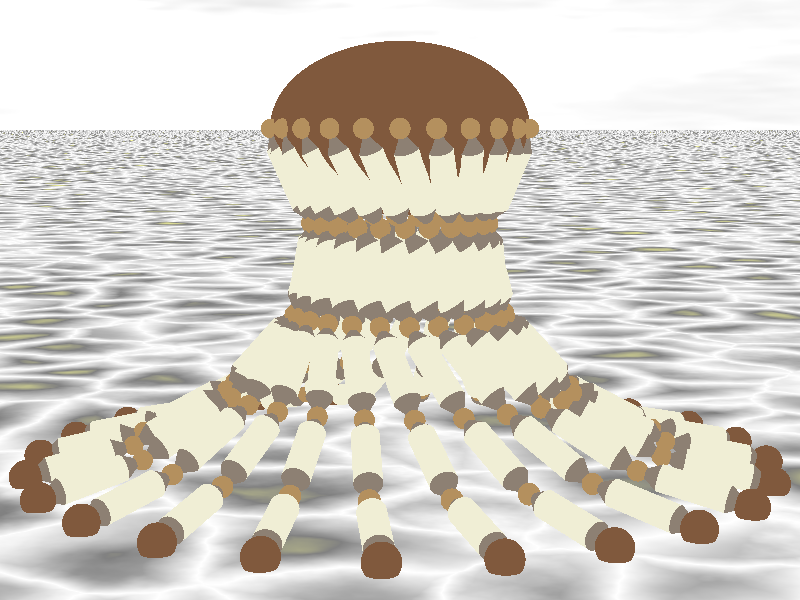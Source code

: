 // ==== Standard POV-Ray Includes ====
#include "colors.inc"	  // Standard Color definitions
#include "textures.inc"	  // Standard Texture definitions
#include "functions.inc"  // internal functions usable in user defined functions
#include "skies.inc"

global_settings {
  assumed_gamma 2.2
}


// set a color of the background (sky)
// Create an infinite sphere around scene and allow any pigment on it

object { O_Cloud1 hollow }

// Create an infinite sphere around scene and allow any pigment on it
sky_sphere {
  pigment {
    gradient y
    color_map { [0.0 color rgb <0.7,0.7,1.0>] [1.0 color blue 0.5] }
  }
}
                        

// An infinite planar surface
// plane {<A, B, C>, D } where: A*x + B*y + C*z = D
plane {
  y, 0 // <X Y Z> unit surface normal, vector points "away from surface"
  // pattern for use in texture/pigment/normal/density
  texture
  {
	  pigment
	  {  
		// create a smooth color gradation map
		crackle
		color_map {
		  //  [ END_VAL color red R green G blue B filter F transmit T]
		  [ 0.0  color rgb<1,1,1>]
		  [ 0.5  color rgb<0.5,0.5,0.5>]
		  [ 1.0  color rgb<1,1,0.6>]
		} // color_map
        turbulence 0.2
		scale 4
	  }
	  rotate y*45
  }

}

fog {
  fog_type   2 // ground fog
  distance   200
  color      rgb <0.7,0.7,1.0> 
  fog_offset 0.1
  fog_alt    10
  turbulence 0.8
}
           
                    
// perspective (default) camera
camera {
  location  <0.0, 8.0, -35.0>
  direction z*2.5
  look_at   <0.0, 4.0,  0.0>
  right     x*image_width/image_height	  
}                 

light_source {
  0*x                  // light's position (translated below)
  color rgb <1,1,1>    // light's color
  area_light
  <30, 0, 0> <0, 0, 30> // lights spread out across this distance (x * z)
  6, 6                // total number of lights in grid (4x*4z = 16 lights)
  adaptive 1          // 0,1,2,3...
  jitter              // adds random softening of light
  circular
  translate <-40, 100, -40>
}        

               
               
#declare armPartLength = 2.5;               
#declare armDiameter = 0.3;
     
#declare armPart =
union
{
	sphere { <0,0,0> armDiameter * 0.75
		texture { Tinny_Brass }	
	}
	cone {
  		0,  0.0,
  		y*0.5, armDiameter
  		texture { Aluminum }
	}   
	cylinder
	{
		y*0.5, 
		y*(armPartLength - 0.5),
		armDiameter
		texture { Soft_Silver }
	}  
	cone {
  		y*(armPartLength - 0.5), armDiameter,
  		y*(armPartLength), 0
  		texture { Aluminum }
	}   	
}     
               
                              
#declare arm =
union
{
	#declare joint = <0,0,0>;
	#declare step = 1;
	#while (step <= 5)
		#declare rotation = <15*step, 0, 15*step>;
		object { armPart 
			rotate rotation
			translate joint
		}	
		#declare delta = vrotate(armPartLength*y, rotation);
		#declare joint = joint + delta;
		#declare step = step + 1;   // increment our counter
	#end            
	sphere { joint, armDiameter * 1.25 }
	rotate z*90
}
           
#declare bodyRadius = 3;           
           
#declare spider = union {                    
	#declare yrot = 0;
	#while (yrot < 360)
 		object { arm  
 			rotate z*90
 			rotate z * (- 40 )
 			translate x*bodyRadius	 	
 			rotate y * (yrot + 30)
 		}
 		#declare yrot = yrot + 15;
	#end
	sphere { <0,0,0> 1	
		scale <bodyRadius, 2, bodyRadius>
	}
	texture { Gold_Nugget }	   
}                       

object { spider
	translate y*8
	rotate y*15
}